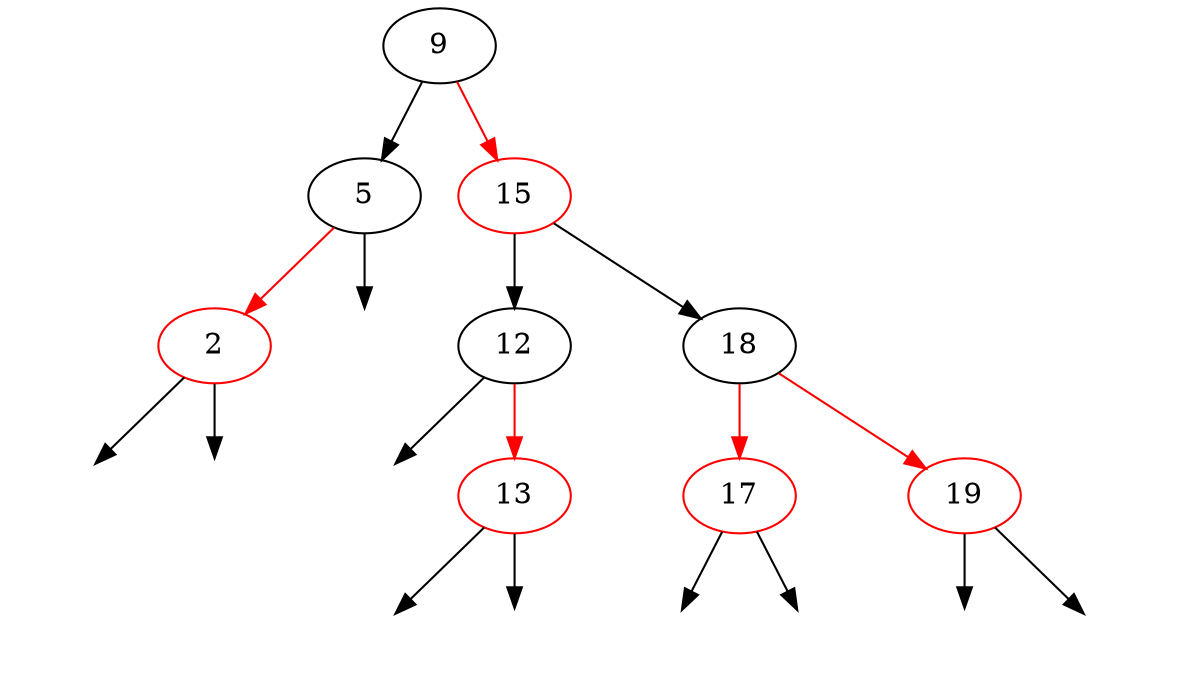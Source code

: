digraph RBTree {
"139660434247376" [label="9"]
"139660434247376" -> "139660436098128"
"139660436098128" [label="5"]
"139660436098128" -> "139660435887760" [color="red"]
"139660435887760" [color=red,label="2"]
L139660435887760 [label="",color=none]
139660435887760 -> L139660435887760
R139660435887760 [label="",color=none]
139660435887760 -> R139660435887760
R139660436098128 [label="",color=none]
139660436098128 -> R139660436098128
"139660434247376" -> "139660435793424" [color="red"]
"139660435793424" [color=red,label="15"]
"139660435793424" -> "139660435791312"
"139660435791312" [label="12"]
L139660435791312 [label="",color=none]
139660435791312 -> L139660435791312
"139660435791312" -> "139660435793488" [color="red"]
"139660435793488" [color=red,label="13"]
L139660435793488 [label="",color=none]
139660435793488 -> L139660435793488
R139660435793488 [label="",color=none]
139660435793488 -> R139660435793488
"139660435793424" -> "139660435887824"
"139660435887824" [label="18"]
"139660435887824" -> "139660434506512" [color="red"]
"139660434506512" [color=red,label="17"]
L139660434506512 [label="",color=none]
139660434506512 -> L139660434506512
R139660434506512 [label="",color=none]
139660434506512 -> R139660434506512
"139660435887824" -> "139660435793616" [color="red"]
"139660435793616" [color=red,label="19"]
L139660435793616 [label="",color=none]
139660435793616 -> L139660435793616
R139660435793616 [label="",color=none]
139660435793616 -> R139660435793616
}
